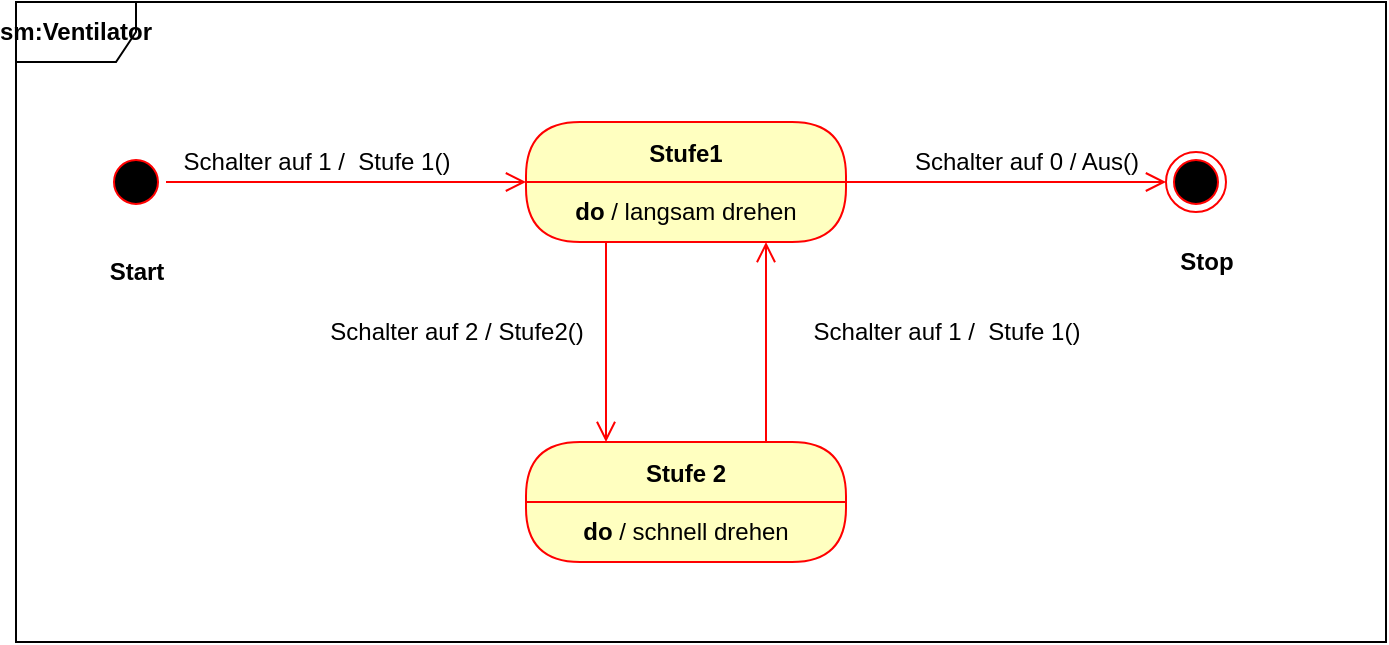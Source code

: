 <mxfile>
    <diagram id="Unla1o6ylGwtUOPRmdZ4" name="Seite-1">
        <mxGraphModel dx="986" dy="354" grid="1" gridSize="10" guides="1" tooltips="1" connect="1" arrows="1" fold="1" page="1" pageScale="1" pageWidth="827" pageHeight="1169" math="0" shadow="0">
            <root>
                <mxCell id="0"/>
                <mxCell id="1" parent="0"/>
                <mxCell id="2" value="Stufe1" style="swimlane;fontStyle=1;align=center;verticalAlign=middle;childLayout=stackLayout;horizontal=1;startSize=30;horizontalStack=0;resizeParent=0;resizeLast=1;container=0;fontColor=#000000;collapsible=0;rounded=1;arcSize=30;strokeColor=#ff0000;fillColor=#ffffc0;swimlaneFillColor=#ffffc0;dropTarget=0;" vertex="1" parent="1">
                    <mxGeometry x="320" y="80" width="160" height="60" as="geometry"/>
                </mxCell>
                <mxCell id="3" value="&lt;b&gt;do &lt;/b&gt;/ langsam drehen" style="text;html=1;strokeColor=none;fillColor=none;align=center;verticalAlign=middle;spacingLeft=4;spacingRight=4;whiteSpace=wrap;overflow=hidden;rotatable=0;fontColor=#000000;" vertex="1" parent="2">
                    <mxGeometry y="30" width="160" height="30" as="geometry"/>
                </mxCell>
                <mxCell id="4" value="" style="edgeStyle=orthogonalEdgeStyle;html=1;verticalAlign=bottom;endArrow=open;endSize=8;strokeColor=#ff0000;entryX=0.25;entryY=0;entryDx=0;entryDy=0;exitX=0.25;exitY=1;exitDx=0;exitDy=0;" edge="1" source="3" parent="1" target="5">
                    <mxGeometry relative="1" as="geometry">
                        <mxPoint x="330" y="180" as="targetPoint"/>
                        <Array as="points"/>
                    </mxGeometry>
                </mxCell>
                <mxCell id="5" value="Stufe 2" style="swimlane;fontStyle=1;align=center;verticalAlign=middle;childLayout=stackLayout;horizontal=1;startSize=30;horizontalStack=0;resizeParent=0;resizeLast=1;container=0;fontColor=#000000;collapsible=0;rounded=1;arcSize=30;strokeColor=#ff0000;fillColor=#ffffc0;swimlaneFillColor=#ffffc0;dropTarget=0;" vertex="1" parent="1">
                    <mxGeometry x="320" y="240" width="160" height="60" as="geometry"/>
                </mxCell>
                <mxCell id="6" value="&lt;b&gt;do &lt;/b&gt;/ schnell drehen" style="text;html=1;strokeColor=none;fillColor=none;align=center;verticalAlign=middle;spacingLeft=4;spacingRight=4;whiteSpace=wrap;overflow=hidden;rotatable=0;fontColor=#000000;" vertex="1" parent="5">
                    <mxGeometry y="30" width="160" height="30" as="geometry"/>
                </mxCell>
                <mxCell id="7" value="" style="ellipse;html=1;shape=startState;fillColor=#000000;strokeColor=#ff0000;" vertex="1" parent="1">
                    <mxGeometry x="110" y="95" width="30" height="30" as="geometry"/>
                </mxCell>
                <mxCell id="9" value="" style="ellipse;html=1;shape=endState;fillColor=#000000;strokeColor=#ff0000;" vertex="1" parent="1">
                    <mxGeometry x="640" y="95" width="30" height="30" as="geometry"/>
                </mxCell>
                <mxCell id="10" value="" style="edgeStyle=orthogonalEdgeStyle;html=1;verticalAlign=bottom;endArrow=open;endSize=8;strokeColor=#ff0000;exitX=1;exitY=0;exitDx=0;exitDy=0;entryX=0;entryY=0.5;entryDx=0;entryDy=0;" edge="1" parent="1" source="3" target="9">
                    <mxGeometry relative="1" as="geometry">
                        <mxPoint x="720" y="120" as="targetPoint"/>
                        <mxPoint x="610" y="130" as="sourcePoint"/>
                        <Array as="points">
                            <mxPoint x="540" y="110"/>
                            <mxPoint x="540" y="110"/>
                        </Array>
                    </mxGeometry>
                </mxCell>
                <mxCell id="11" value="" style="edgeStyle=orthogonalEdgeStyle;html=1;verticalAlign=bottom;endArrow=open;endSize=8;strokeColor=#ff0000;exitX=0.75;exitY=0;exitDx=0;exitDy=0;entryX=0.75;entryY=1;entryDx=0;entryDy=0;" edge="1" parent="1" source="5" target="3">
                    <mxGeometry relative="1" as="geometry">
                        <mxPoint x="440" y="180" as="targetPoint"/>
                        <mxPoint x="410" y="160" as="sourcePoint"/>
                    </mxGeometry>
                </mxCell>
                <mxCell id="12" value="" style="edgeStyle=orthogonalEdgeStyle;html=1;verticalAlign=bottom;endArrow=open;endSize=8;strokeColor=#ff0000;exitX=1;exitY=0.5;exitDx=0;exitDy=0;entryX=0;entryY=0;entryDx=0;entryDy=0;" edge="1" parent="1" source="7" target="3">
                    <mxGeometry relative="1" as="geometry">
                        <mxPoint x="190" y="185" as="targetPoint"/>
                        <mxPoint x="190" y="125" as="sourcePoint"/>
                        <Array as="points">
                            <mxPoint x="240" y="110"/>
                            <mxPoint x="240" y="110"/>
                        </Array>
                    </mxGeometry>
                </mxCell>
                <mxCell id="13" value="&lt;b&gt;Start&lt;/b&gt;" style="text;html=1;align=center;verticalAlign=middle;resizable=0;points=[];autosize=1;strokeColor=none;fillColor=none;" vertex="1" parent="1">
                    <mxGeometry x="100" y="140" width="50" height="30" as="geometry"/>
                </mxCell>
                <mxCell id="14" value="&lt;b&gt;Stop&lt;/b&gt;" style="text;html=1;align=center;verticalAlign=middle;resizable=0;points=[];autosize=1;strokeColor=none;fillColor=none;" vertex="1" parent="1">
                    <mxGeometry x="635" y="135" width="50" height="30" as="geometry"/>
                </mxCell>
                <mxCell id="15" value="Schalter auf 1 /&amp;nbsp; Stufe 1()" style="text;html=1;align=center;verticalAlign=middle;resizable=0;points=[];autosize=1;strokeColor=none;fillColor=none;" vertex="1" parent="1">
                    <mxGeometry x="135" y="85" width="160" height="30" as="geometry"/>
                </mxCell>
                <mxCell id="16" value="Schalter auf 0 / Aus()" style="text;html=1;align=center;verticalAlign=middle;resizable=0;points=[];autosize=1;strokeColor=none;fillColor=none;" vertex="1" parent="1">
                    <mxGeometry x="500" y="85" width="140" height="30" as="geometry"/>
                </mxCell>
                <mxCell id="18" value="Schalter auf 2 / Stufe2()" style="text;html=1;align=center;verticalAlign=middle;resizable=0;points=[];autosize=1;strokeColor=none;fillColor=none;" vertex="1" parent="1">
                    <mxGeometry x="210" y="170" width="150" height="30" as="geometry"/>
                </mxCell>
                <mxCell id="19" value="Schalter auf 1 /&amp;nbsp; Stufe 1()" style="text;html=1;align=center;verticalAlign=middle;resizable=0;points=[];autosize=1;strokeColor=none;fillColor=none;" vertex="1" parent="1">
                    <mxGeometry x="450" y="170" width="160" height="30" as="geometry"/>
                </mxCell>
                <mxCell id="20" value="&lt;b&gt;sm:Ventilator&lt;/b&gt;" style="shape=umlFrame;whiteSpace=wrap;html=1;" vertex="1" parent="1">
                    <mxGeometry x="65" y="20" width="685" height="320" as="geometry"/>
                </mxCell>
            </root>
        </mxGraphModel>
    </diagram>
</mxfile>